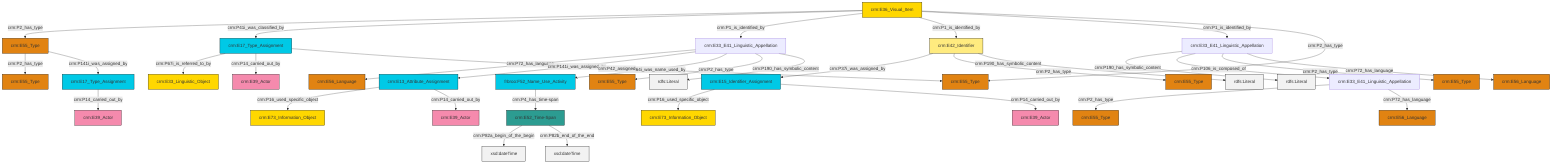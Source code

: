 graph TD
classDef Literal fill:#f2f2f2,stroke:#000000;
classDef CRM_Entity fill:#FFFFFF,stroke:#000000;
classDef Temporal_Entity fill:#00C9E6, stroke:#000000;
classDef Type fill:#E18312, stroke:#000000;
classDef Time-Span fill:#2C9C91, stroke:#000000;
classDef Appellation fill:#FFEB7F, stroke:#000000;
classDef Place fill:#008836, stroke:#000000;
classDef Persistent_Item fill:#B266B2, stroke:#000000;
classDef Conceptual_Object fill:#FFD700, stroke:#000000;
classDef Physical_Thing fill:#D2B48C, stroke:#000000;
classDef Actor fill:#f58aad, stroke:#000000;
classDef PC_Classes fill:#4ce600, stroke:#000000;
classDef Multi fill:#cccccc,stroke:#000000;

0["crm:E33_E41_Linguistic_Appellation"]:::Default -->|crm:P2_has_type| 1["crm:E55_Type"]:::Type
8["crm:E36_Visual_Item"]:::Conceptual_Object -->|crm:P2_has_type| 9["crm:E55_Type"]:::Type
0["crm:E33_E41_Linguistic_Appellation"]:::Default -->|crm:P72_has_language| 10["crm:E56_Language"]:::Type
8["crm:E36_Visual_Item"]:::Conceptual_Object -->|crm:P41i_was_classified_by| 15["crm:E17_Type_Assignment"]:::Temporal_Entity
8["crm:E36_Visual_Item"]:::Conceptual_Object -->|crm:P1_is_identified_by| 16["crm:E33_E41_Linguistic_Appellation"]:::Default
18["crm:E52_Time-Span"]:::Time-Span -->|crm:P82a_begin_of_the_begin| 19[xsd:dateTime]:::Literal
9["crm:E55_Type"]:::Type -->|crm:P2_has_type| 4["crm:E55_Type"]:::Type
15["crm:E17_Type_Assignment"]:::Temporal_Entity -->|crm:P67i_is_referred_to_by| 22["crm:E33_Linguistic_Object"]:::Conceptual_Object
6["crm:E42_Identifier"]:::Appellation -->|crm:P37i_was_assigned_by| 20["crm:E15_Identifier_Assignment"]:::Temporal_Entity
28["crm:E33_E41_Linguistic_Appellation"]:::Default -->|crm:P190_has_symbolic_content| 29[rdfs:Literal]:::Literal
15["crm:E17_Type_Assignment"]:::Temporal_Entity -->|crm:P14_carried_out_by| 35["crm:E39_Actor"]:::Actor
28["crm:E33_E41_Linguistic_Appellation"]:::Default -->|crm:P106_is_composed_of| 0["crm:E33_E41_Linguistic_Appellation"]:::Default
36["frbroo:F52_Name_Use_Activity"]:::Temporal_Entity -->|crm:P4_has_time-span| 18["crm:E52_Time-Span"]:::Time-Span
18["crm:E52_Time-Span"]:::Time-Span -->|crm:P82b_end_of_the_end| 37[xsd:dateTime]:::Literal
20["crm:E15_Identifier_Assignment"]:::Temporal_Entity -->|crm:P16_used_specific_object| 38["crm:E73_Information_Object"]:::Conceptual_Object
9["crm:E55_Type"]:::Type -->|crm:P141i_was_assigned_by| 13["crm:E17_Type_Assignment"]:::Temporal_Entity
16["crm:E33_E41_Linguistic_Appellation"]:::Default -->|crm:P72_has_language| 42["crm:E56_Language"]:::Type
28["crm:E33_E41_Linguistic_Appellation"]:::Default -->|crm:P2_has_type| 43["crm:E55_Type"]:::Type
20["crm:E15_Identifier_Assignment"]:::Temporal_Entity -->|crm:P14_carried_out_by| 40["crm:E39_Actor"]:::Actor
8["crm:E36_Visual_Item"]:::Conceptual_Object -->|crm:P1_is_identified_by| 6["crm:E42_Identifier"]:::Appellation
8["crm:E36_Visual_Item"]:::Conceptual_Object -->|crm:P1_is_identified_by| 28["crm:E33_E41_Linguistic_Appellation"]:::Default
16["crm:E33_E41_Linguistic_Appellation"]:::Default -->|crm:P141i_was_assigned_by| 49["crm:E13_Attribute_Assignment"]:::Temporal_Entity
28["crm:E33_E41_Linguistic_Appellation"]:::Default -->|crm:P72_has_language| 23["crm:E56_Language"]:::Type
13["crm:E17_Type_Assignment"]:::Temporal_Entity -->|crm:P14_carried_out_by| 52["crm:E39_Actor"]:::Actor
6["crm:E42_Identifier"]:::Appellation -->|crm:P2_has_type| 30["crm:E55_Type"]:::Type
16["crm:E33_E41_Linguistic_Appellation"]:::Default -->|frbroo:R64i_was_name_used_by| 36["frbroo:F52_Name_Use_Activity"]:::Temporal_Entity
16["crm:E33_E41_Linguistic_Appellation"]:::Default -->|crm:P2_has_type| 57["crm:E55_Type"]:::Type
49["crm:E13_Attribute_Assignment"]:::Temporal_Entity -->|crm:P16_used_specific_object| 11["crm:E73_Information_Object"]:::Conceptual_Object
16["crm:E33_E41_Linguistic_Appellation"]:::Default -->|crm:P190_has_symbolic_content| 59[rdfs:Literal]:::Literal
8["crm:E36_Visual_Item"]:::Conceptual_Object -->|crm:P2_has_type| 2["crm:E55_Type"]:::Type
49["crm:E13_Attribute_Assignment"]:::Temporal_Entity -->|crm:P14_carried_out_by| 33["crm:E39_Actor"]:::Actor
15["crm:E17_Type_Assignment"]:::Temporal_Entity -->|crm:P42_assigned| 2["crm:E55_Type"]:::Type
6["crm:E42_Identifier"]:::Appellation -->|crm:P190_has_symbolic_content| 63[rdfs:Literal]:::Literal